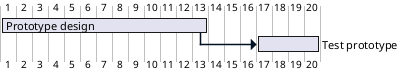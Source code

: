 {
  "sha1": "e1a22cl8orbhiwgqzul2i2m8bwxzti",
  "insertion": {
    "when": "2024-06-01T09:03:03.729Z",
    "user": "plantuml@gmail.com"
  }
}
@startgantt
[Prototype design] lasts 13 days
[Test prototype] lasts 4 days
[Test prototype] starts 3 days after [Prototype design]'s end with #012 link
@endgantt
